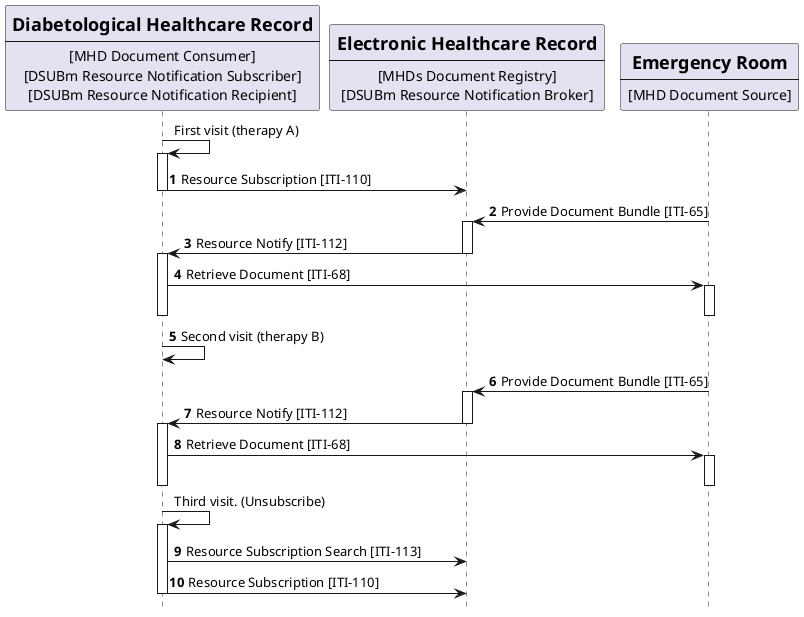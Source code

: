 @startuml
skinparam svgDimensionStyle false
hide footbox
/'title "Folder Subscription with DSUBm on MHDs infrastructure" '/

participant DHR [
    = Diabetological Healthcare Record
    ----
    [MHD Document Consumer]
    [DSUBm Resource Notification Subscriber]
    [DSUBm Resource Notification Recipient]
] 



participant Central [
    =Electronic Healthcare Record
    ----
    [MHDs Document Registry]
    [DSUBm Resource Notification Broker]
] 

participant ER [
    =Emergency Room
    ----
    [MHD Document Source]
] 




DHR -> DHR: First visit (therapy A)
autonumber "<b>"
activate DHR
' DHR -> Central: Resource SubscriptionTopic Search [ITI-114]
DHR -> Central: Resource Subscription [ITI-110]
deactivate DHR
ER->Central:  Provide Document Bundle [ITI-65]
activate Central 
Central -> DHR: Resource Notify [ITI-112]
deactivate Central
activate DHR
DHR -> ER: Retrieve Document [ITI-68]
activate ER
deactivate ER
deactivate DHR 

DHR -> DHR: Second visit (therapy B)
ER->Central:  Provide Document Bundle [ITI-65]
activate Central 
Central -> DHR: Resource Notify [ITI-112]
deactivate Central
activate DHR

DHR -> ER: Retrieve Document [ITI-68]
activate ER
deactivate ER
deactivate DHR 
autonumber stop 
DHR -> DHR: Third visit. (Unsubscribe)
activate DHR
autonumber 9 "<b>"
DHR -> Central: Resource Subscription Search [ITI-113]
DHR -> Central: Resource Subscription [ITI-110]	
deactivate DHR

@enduml